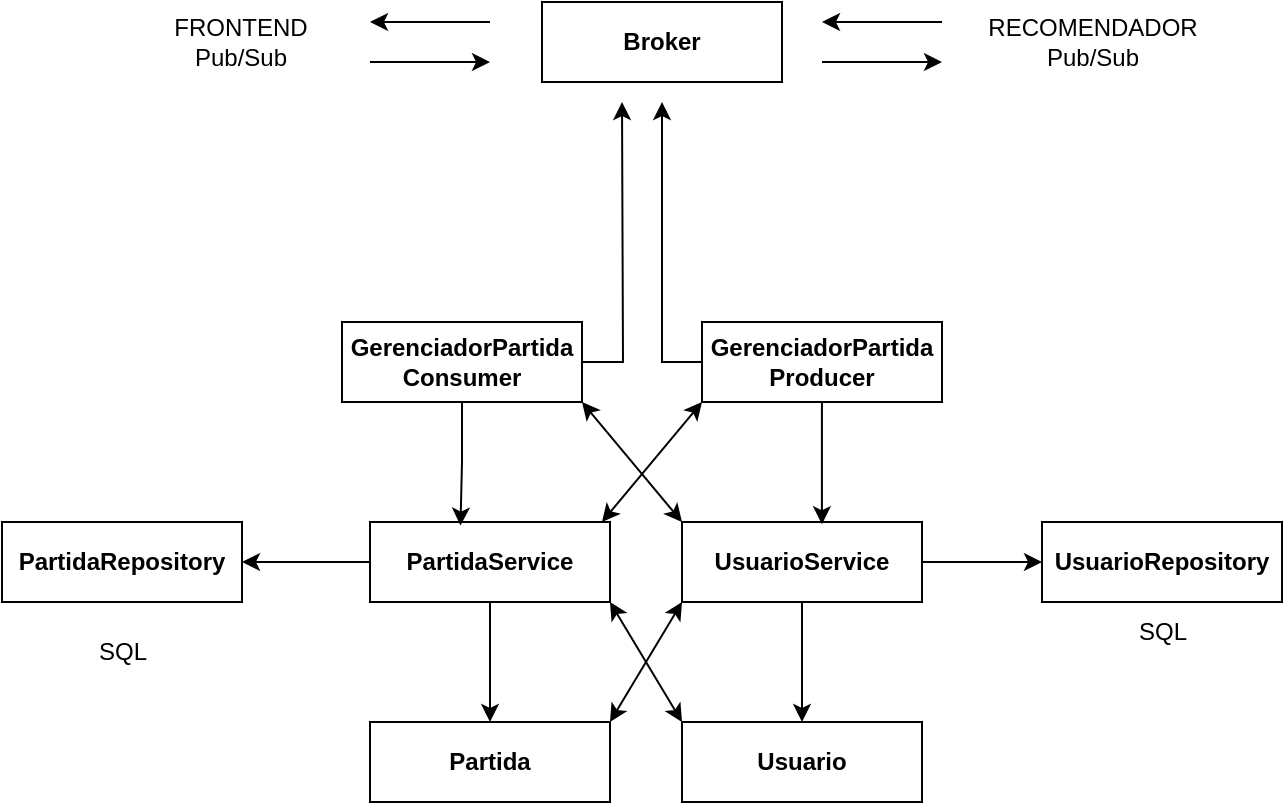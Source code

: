 <mxfile version="24.8.3">
  <diagram name="Página-1" id="U41GHCBHZY7ctfxst16c">
    <mxGraphModel dx="1195" dy="643" grid="1" gridSize="10" guides="1" tooltips="1" connect="1" arrows="1" fold="1" page="1" pageScale="1" pageWidth="827" pageHeight="1169" math="0" shadow="0">
      <root>
        <mxCell id="0" />
        <mxCell id="1" parent="0" />
        <mxCell id="I_-8PnbG_93-GHIHNR9u-9" style="edgeStyle=orthogonalEdgeStyle;rounded=0;orthogonalLoop=1;jettySize=auto;html=1;" edge="1" parent="1" source="OObnNySzKT1tZAd-TMLK-37">
          <mxGeometry relative="1" as="geometry">
            <mxPoint x="480.0" y="530" as="targetPoint" />
          </mxGeometry>
        </mxCell>
        <mxCell id="OObnNySzKT1tZAd-TMLK-37" value="&lt;b&gt;GerenciadorPartida&lt;br&gt;Consumer&lt;/b&gt;" style="html=1;whiteSpace=wrap;" parent="1" vertex="1">
          <mxGeometry x="340" y="640" width="120" height="40" as="geometry" />
        </mxCell>
        <mxCell id="OObnNySzKT1tZAd-TMLK-48" value="FRONTEND&lt;br&gt;Pub/Sub" style="text;html=1;align=center;verticalAlign=middle;resizable=0;points=[];autosize=1;strokeColor=none;fillColor=none;" parent="1" vertex="1">
          <mxGeometry x="244" y="480" width="90" height="40" as="geometry" />
        </mxCell>
        <mxCell id="OObnNySzKT1tZAd-TMLK-50" value="" style="endArrow=classic;html=1;rounded=0;" parent="1" edge="1">
          <mxGeometry width="50" height="50" relative="1" as="geometry">
            <mxPoint x="354" y="510" as="sourcePoint" />
            <mxPoint x="414" y="510" as="targetPoint" />
            <Array as="points">
              <mxPoint x="390" y="510" />
            </Array>
          </mxGeometry>
        </mxCell>
        <mxCell id="I_-8PnbG_93-GHIHNR9u-1" value="&lt;b&gt;Broker&lt;/b&gt;" style="html=1;whiteSpace=wrap;" vertex="1" parent="1">
          <mxGeometry x="440" y="480" width="120" height="40" as="geometry" />
        </mxCell>
        <mxCell id="I_-8PnbG_93-GHIHNR9u-2" value="" style="endArrow=classic;html=1;rounded=0;" edge="1" parent="1">
          <mxGeometry width="50" height="50" relative="1" as="geometry">
            <mxPoint x="414" y="490" as="sourcePoint" />
            <mxPoint x="354" y="490" as="targetPoint" />
            <Array as="points">
              <mxPoint x="390" y="490" />
            </Array>
          </mxGeometry>
        </mxCell>
        <mxCell id="I_-8PnbG_93-GHIHNR9u-4" value="RECOMENDADOR&lt;br&gt;Pub/Sub" style="text;html=1;align=center;verticalAlign=middle;resizable=0;points=[];autosize=1;strokeColor=none;fillColor=none;" vertex="1" parent="1">
          <mxGeometry x="650" y="480" width="130" height="40" as="geometry" />
        </mxCell>
        <mxCell id="I_-8PnbG_93-GHIHNR9u-5" value="" style="endArrow=classic;html=1;rounded=0;" edge="1" parent="1">
          <mxGeometry width="50" height="50" relative="1" as="geometry">
            <mxPoint x="580" y="510" as="sourcePoint" />
            <mxPoint x="640" y="510" as="targetPoint" />
            <Array as="points" />
          </mxGeometry>
        </mxCell>
        <mxCell id="I_-8PnbG_93-GHIHNR9u-6" value="" style="endArrow=classic;html=1;rounded=0;" edge="1" parent="1">
          <mxGeometry width="50" height="50" relative="1" as="geometry">
            <mxPoint x="640" y="490" as="sourcePoint" />
            <mxPoint x="580" y="490" as="targetPoint" />
            <Array as="points" />
          </mxGeometry>
        </mxCell>
        <mxCell id="I_-8PnbG_93-GHIHNR9u-10" style="edgeStyle=orthogonalEdgeStyle;rounded=0;orthogonalLoop=1;jettySize=auto;html=1;exitX=0;exitY=0.5;exitDx=0;exitDy=0;" edge="1" parent="1" source="I_-8PnbG_93-GHIHNR9u-8">
          <mxGeometry relative="1" as="geometry">
            <mxPoint x="500.0" y="530" as="targetPoint" />
          </mxGeometry>
        </mxCell>
        <mxCell id="I_-8PnbG_93-GHIHNR9u-8" value="&lt;b&gt;GerenciadorPartida&lt;br&gt;Producer&lt;/b&gt;" style="html=1;whiteSpace=wrap;" vertex="1" parent="1">
          <mxGeometry x="520" y="640" width="120" height="40" as="geometry" />
        </mxCell>
        <mxCell id="I_-8PnbG_93-GHIHNR9u-26" style="edgeStyle=orthogonalEdgeStyle;rounded=0;orthogonalLoop=1;jettySize=auto;html=1;entryX=0.5;entryY=0;entryDx=0;entryDy=0;" edge="1" parent="1" source="I_-8PnbG_93-GHIHNR9u-11" target="I_-8PnbG_93-GHIHNR9u-17">
          <mxGeometry relative="1" as="geometry" />
        </mxCell>
        <mxCell id="I_-8PnbG_93-GHIHNR9u-32" style="edgeStyle=orthogonalEdgeStyle;rounded=0;orthogonalLoop=1;jettySize=auto;html=1;" edge="1" parent="1" source="I_-8PnbG_93-GHIHNR9u-11" target="I_-8PnbG_93-GHIHNR9u-30">
          <mxGeometry relative="1" as="geometry" />
        </mxCell>
        <mxCell id="I_-8PnbG_93-GHIHNR9u-11" value="&lt;b&gt;PartidaService&lt;/b&gt;" style="html=1;whiteSpace=wrap;" vertex="1" parent="1">
          <mxGeometry x="354" y="740" width="120" height="40" as="geometry" />
        </mxCell>
        <mxCell id="I_-8PnbG_93-GHIHNR9u-25" style="edgeStyle=orthogonalEdgeStyle;rounded=0;orthogonalLoop=1;jettySize=auto;html=1;entryX=0.5;entryY=0;entryDx=0;entryDy=0;" edge="1" parent="1" source="I_-8PnbG_93-GHIHNR9u-12" target="I_-8PnbG_93-GHIHNR9u-18">
          <mxGeometry relative="1" as="geometry" />
        </mxCell>
        <mxCell id="I_-8PnbG_93-GHIHNR9u-29" style="edgeStyle=orthogonalEdgeStyle;rounded=0;orthogonalLoop=1;jettySize=auto;html=1;entryX=0;entryY=0.5;entryDx=0;entryDy=0;" edge="1" parent="1" source="I_-8PnbG_93-GHIHNR9u-12" target="I_-8PnbG_93-GHIHNR9u-28">
          <mxGeometry relative="1" as="geometry" />
        </mxCell>
        <mxCell id="I_-8PnbG_93-GHIHNR9u-12" value="&lt;b&gt;UsuarioService&lt;/b&gt;" style="html=1;whiteSpace=wrap;" vertex="1" parent="1">
          <mxGeometry x="510" y="740" width="120" height="40" as="geometry" />
        </mxCell>
        <mxCell id="I_-8PnbG_93-GHIHNR9u-17" value="&lt;b&gt;Partida&lt;/b&gt;" style="html=1;whiteSpace=wrap;" vertex="1" parent="1">
          <mxGeometry x="354" y="840" width="120" height="40" as="geometry" />
        </mxCell>
        <mxCell id="I_-8PnbG_93-GHIHNR9u-18" value="&lt;b&gt;Usuario&lt;/b&gt;" style="html=1;whiteSpace=wrap;" vertex="1" parent="1">
          <mxGeometry x="510" y="840" width="120" height="40" as="geometry" />
        </mxCell>
        <mxCell id="I_-8PnbG_93-GHIHNR9u-19" value="" style="endArrow=classic;startArrow=classic;html=1;rounded=0;exitX=1;exitY=0;exitDx=0;exitDy=0;" edge="1" parent="1" source="I_-8PnbG_93-GHIHNR9u-17">
          <mxGeometry width="50" height="50" relative="1" as="geometry">
            <mxPoint x="460" y="830" as="sourcePoint" />
            <mxPoint x="510" y="780" as="targetPoint" />
          </mxGeometry>
        </mxCell>
        <mxCell id="I_-8PnbG_93-GHIHNR9u-20" value="" style="endArrow=classic;startArrow=classic;html=1;rounded=0;entryX=0;entryY=1;entryDx=0;entryDy=0;" edge="1" parent="1" target="I_-8PnbG_93-GHIHNR9u-8">
          <mxGeometry width="50" height="50" relative="1" as="geometry">
            <mxPoint x="470" y="740" as="sourcePoint" />
            <mxPoint x="520" y="690" as="targetPoint" />
          </mxGeometry>
        </mxCell>
        <mxCell id="I_-8PnbG_93-GHIHNR9u-21" value="" style="endArrow=classic;startArrow=classic;html=1;rounded=0;exitX=1;exitY=1;exitDx=0;exitDy=0;entryX=0;entryY=0;entryDx=0;entryDy=0;" edge="1" parent="1" source="OObnNySzKT1tZAd-TMLK-37" target="I_-8PnbG_93-GHIHNR9u-12">
          <mxGeometry width="50" height="50" relative="1" as="geometry">
            <mxPoint x="450" y="730" as="sourcePoint" />
            <mxPoint x="500" y="680" as="targetPoint" />
          </mxGeometry>
        </mxCell>
        <mxCell id="I_-8PnbG_93-GHIHNR9u-22" style="edgeStyle=orthogonalEdgeStyle;rounded=0;orthogonalLoop=1;jettySize=auto;html=1;entryX=0.583;entryY=0.028;entryDx=0;entryDy=0;entryPerimeter=0;" edge="1" parent="1" source="I_-8PnbG_93-GHIHNR9u-8" target="I_-8PnbG_93-GHIHNR9u-12">
          <mxGeometry relative="1" as="geometry" />
        </mxCell>
        <mxCell id="I_-8PnbG_93-GHIHNR9u-23" style="edgeStyle=orthogonalEdgeStyle;rounded=0;orthogonalLoop=1;jettySize=auto;html=1;entryX=0.377;entryY=0.045;entryDx=0;entryDy=0;entryPerimeter=0;" edge="1" parent="1" source="OObnNySzKT1tZAd-TMLK-37" target="I_-8PnbG_93-GHIHNR9u-11">
          <mxGeometry relative="1" as="geometry" />
        </mxCell>
        <mxCell id="I_-8PnbG_93-GHIHNR9u-24" value="" style="endArrow=classic;startArrow=classic;html=1;rounded=0;exitX=0;exitY=0;exitDx=0;exitDy=0;entryX=1;entryY=1;entryDx=0;entryDy=0;" edge="1" parent="1" source="I_-8PnbG_93-GHIHNR9u-18" target="I_-8PnbG_93-GHIHNR9u-11">
          <mxGeometry width="50" height="50" relative="1" as="geometry">
            <mxPoint x="484" y="850" as="sourcePoint" />
            <mxPoint x="520" y="790" as="targetPoint" />
          </mxGeometry>
        </mxCell>
        <mxCell id="I_-8PnbG_93-GHIHNR9u-27" value="SQL" style="text;html=1;align=center;verticalAlign=middle;resizable=0;points=[];autosize=1;strokeColor=none;fillColor=none;" vertex="1" parent="1">
          <mxGeometry x="725" y="780" width="50" height="30" as="geometry" />
        </mxCell>
        <mxCell id="I_-8PnbG_93-GHIHNR9u-28" value="&lt;b&gt;UsuarioRepository&lt;/b&gt;" style="html=1;whiteSpace=wrap;" vertex="1" parent="1">
          <mxGeometry x="690" y="740" width="120" height="40" as="geometry" />
        </mxCell>
        <mxCell id="I_-8PnbG_93-GHIHNR9u-30" value="&lt;b&gt;PartidaRepository&lt;/b&gt;" style="html=1;whiteSpace=wrap;" vertex="1" parent="1">
          <mxGeometry x="170" y="740" width="120" height="40" as="geometry" />
        </mxCell>
        <mxCell id="I_-8PnbG_93-GHIHNR9u-31" value="SQL" style="text;html=1;align=center;verticalAlign=middle;resizable=0;points=[];autosize=1;strokeColor=none;fillColor=none;" vertex="1" parent="1">
          <mxGeometry x="205" y="790" width="50" height="30" as="geometry" />
        </mxCell>
      </root>
    </mxGraphModel>
  </diagram>
</mxfile>
